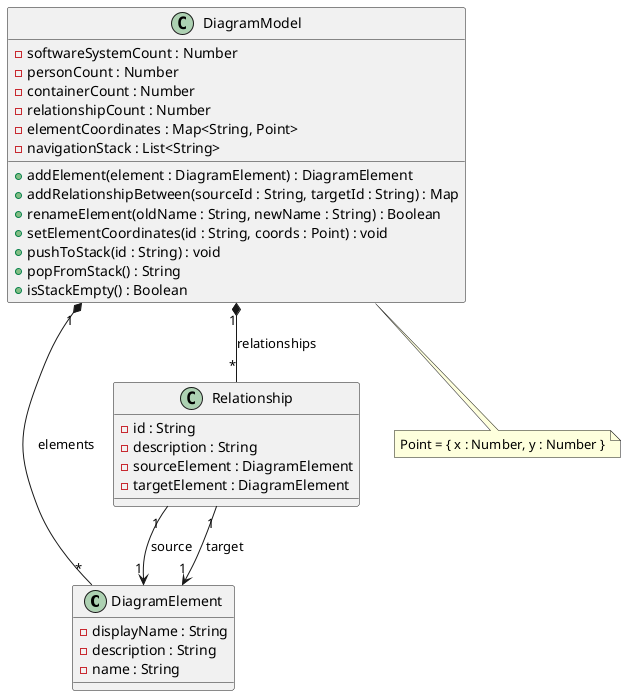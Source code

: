 @startuml DiagramModel

class DiagramElement {
  -displayName : String
  -description : String
  -name : String
}

class Relationship {
  -id : String
  -description : String
  -sourceElement : DiagramElement
  -targetElement : DiagramElement
}

class DiagramModel {
  -softwareSystemCount : Number
  -personCount : Number
  -containerCount : Number
  -relationshipCount : Number
  -elementCoordinates : Map<String, Point>
  -navigationStack : List<String>

  +addElement(element : DiagramElement) : DiagramElement
  +addRelationshipBetween(sourceId : String, targetId : String) : Map
  +renameElement(oldName : String, newName : String) : Boolean
  +setElementCoordinates(id : String, coords : Point) : void
  +pushToStack(id : String) : void
  +popFromStack() : String
  +isStackEmpty() : Boolean
}

DiagramModel "1" *-- "*" DiagramElement : elements
DiagramModel "1" *-- "*" Relationship : relationships
Relationship "1" --> "1" DiagramElement : source
Relationship "1" --> "1" DiagramElement : target

note "Point = { x : Number, y : Number }" as N1
DiagramModel .. N1

@enduml
